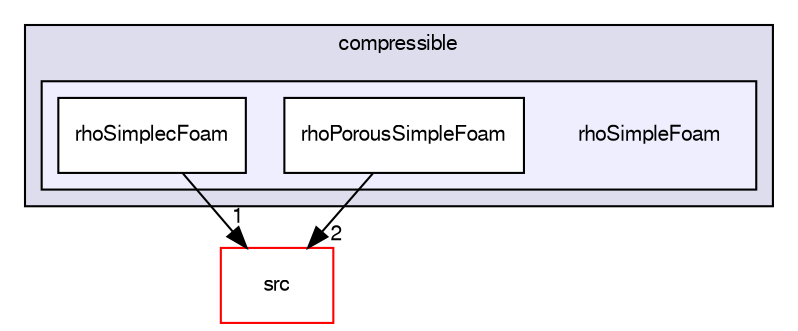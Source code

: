 digraph "applications/solvers/compressible/rhoSimpleFoam" {
  bgcolor=transparent;
  compound=true
  node [ fontsize="10", fontname="FreeSans"];
  edge [ labelfontsize="10", labelfontname="FreeSans"];
  subgraph clusterdir_ec6fbd2e4e71296a5c4843bd2aa1db19 {
    graph [ bgcolor="#ddddee", pencolor="black", label="compressible" fontname="FreeSans", fontsize="10", URL="dir_ec6fbd2e4e71296a5c4843bd2aa1db19.html"]
  subgraph clusterdir_02f8561ddd21433f2eae679929d7c0f8 {
    graph [ bgcolor="#eeeeff", pencolor="black", label="" URL="dir_02f8561ddd21433f2eae679929d7c0f8.html"];
    dir_02f8561ddd21433f2eae679929d7c0f8 [shape=plaintext label="rhoSimpleFoam"];
    dir_13a994a6aad076f21e539e98e621c9d3 [shape=box label="rhoPorousSimpleFoam" color="black" fillcolor="white" style="filled" URL="dir_13a994a6aad076f21e539e98e621c9d3.html"];
    dir_987244661005f2ee23dcad878d61416d [shape=box label="rhoSimplecFoam" color="black" fillcolor="white" style="filled" URL="dir_987244661005f2ee23dcad878d61416d.html"];
  }
  }
  dir_68267d1309a1af8e8297ef4c3efbcdba [shape=box label="src" color="red" URL="dir_68267d1309a1af8e8297ef4c3efbcdba.html"];
  dir_13a994a6aad076f21e539e98e621c9d3->dir_68267d1309a1af8e8297ef4c3efbcdba [headlabel="2", labeldistance=1.5 headhref="dir_000031_000577.html"];
  dir_987244661005f2ee23dcad878d61416d->dir_68267d1309a1af8e8297ef4c3efbcdba [headlabel="1", labeldistance=1.5 headhref="dir_000032_000577.html"];
}
